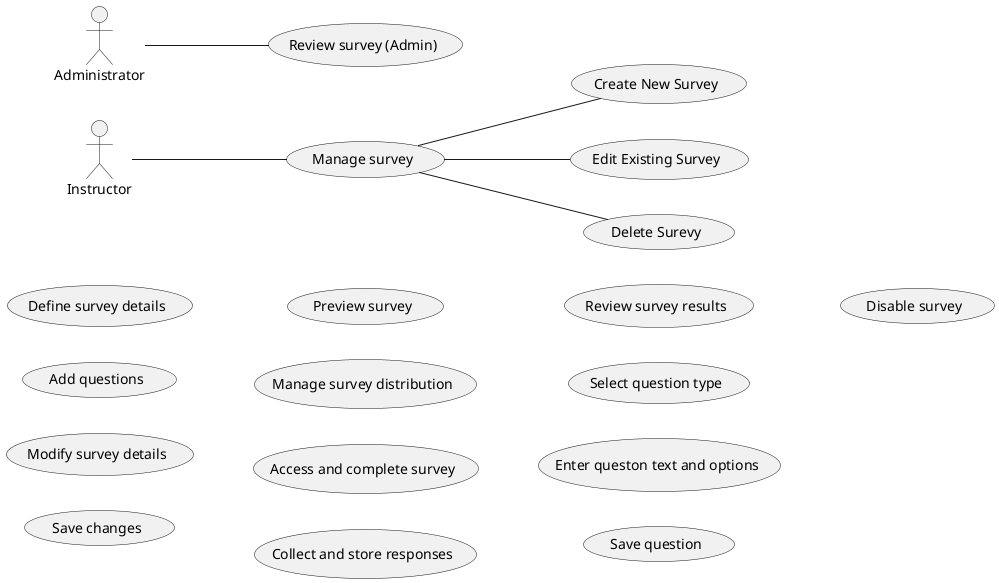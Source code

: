@startuml

left to right direction

actor Instructor
actor Administrator

usecase "Manage survey" as ManageSurvey
usecase "Create New Survey" as CreateNewSurvey
usecase "Edit Existing Survey" as EditSurvey
usecase "Delete Surevy" as DeleteSurvey
usecase "Define survey details" as DefineDetails
usecase "Add questions" as AddQuestions
usecase "Modify survey details" as ModifyDetails
usecase "Save changes" as SaveChanges
usecase "Preview survey" as PreviewSurvey
usecase "Manage survey distribution" as ManageDistribution
usecase "Access and complete survey" as CompleteSurvey
usecase "Collect and store responses" as StoreResponses
usecase "Review survey results" as ReviewResults
usecase "Select question type" as SelectQuestionType
usecase "Enter queston text and options" as EnterQuestionOptions
usecase "Save question" as SaveQuestion
usecase "Review survey (Admin)" as ReviewSurveyAdmin
usecase "Disable survey" as DisableSurvey 

Instructor -- ManageSurvey
Administrator -- ReviewSurveyAdmin

ManageSurvey -- CreateNewSurvey
ManageSurvey -- EditSurvey
ManageSurvey -- DeleteSurvey

@enduml


